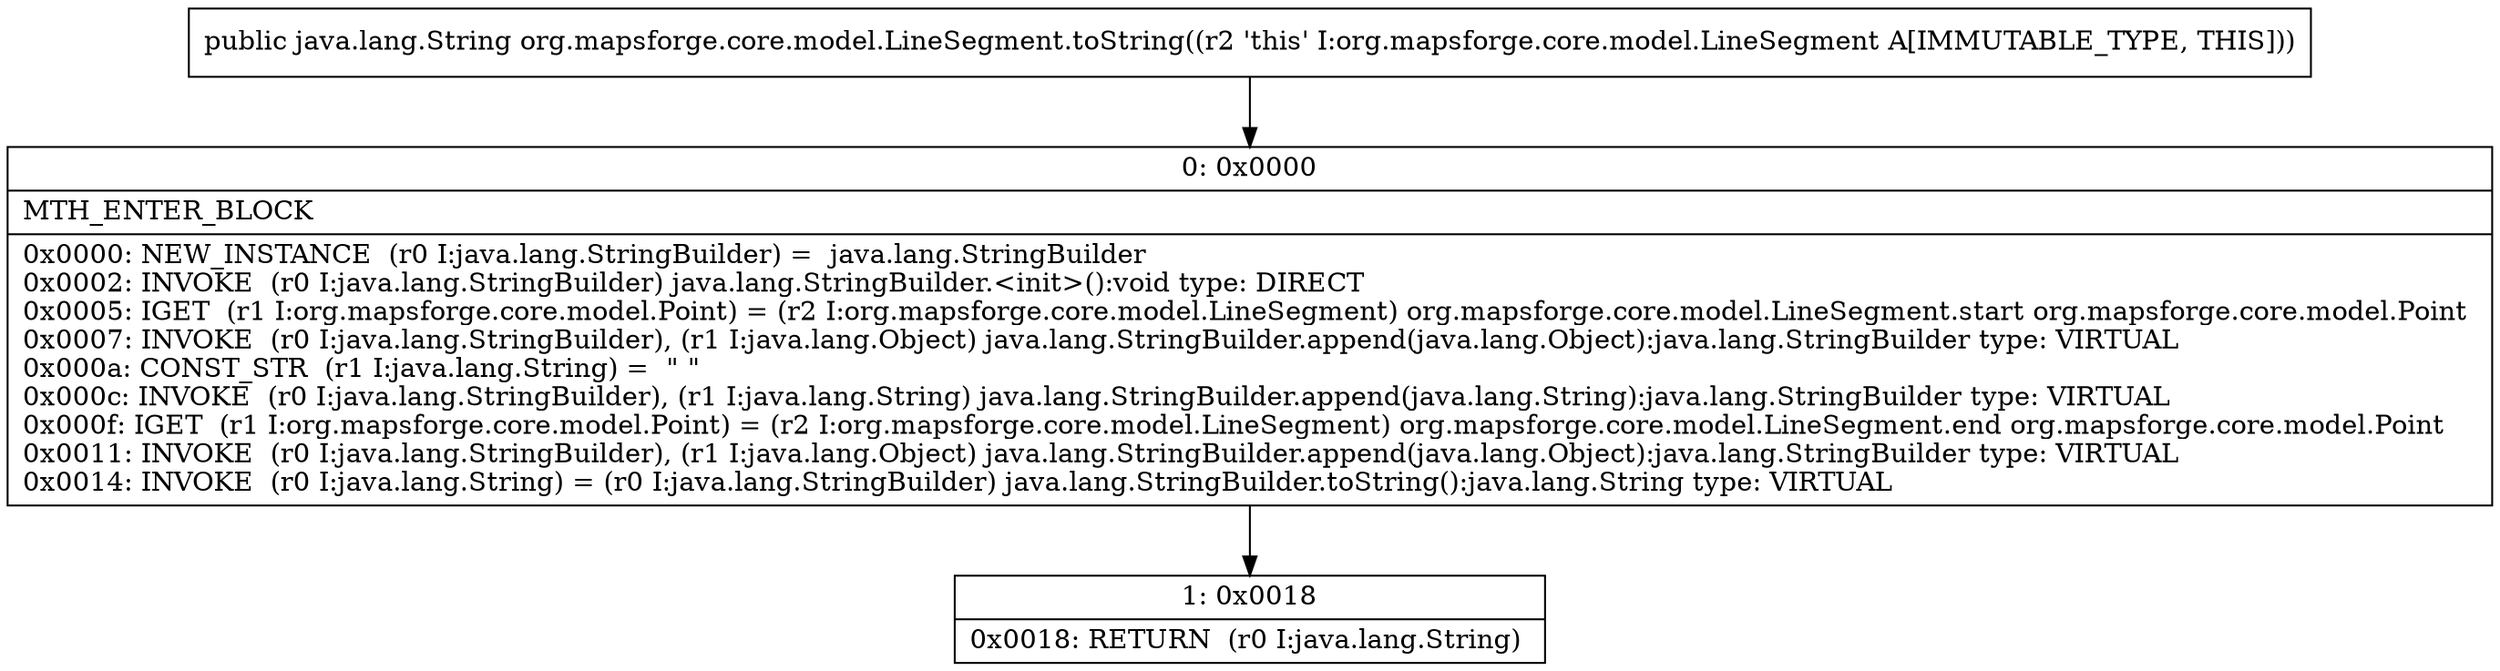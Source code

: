 digraph "CFG fororg.mapsforge.core.model.LineSegment.toString()Ljava\/lang\/String;" {
Node_0 [shape=record,label="{0\:\ 0x0000|MTH_ENTER_BLOCK\l|0x0000: NEW_INSTANCE  (r0 I:java.lang.StringBuilder) =  java.lang.StringBuilder \l0x0002: INVOKE  (r0 I:java.lang.StringBuilder) java.lang.StringBuilder.\<init\>():void type: DIRECT \l0x0005: IGET  (r1 I:org.mapsforge.core.model.Point) = (r2 I:org.mapsforge.core.model.LineSegment) org.mapsforge.core.model.LineSegment.start org.mapsforge.core.model.Point \l0x0007: INVOKE  (r0 I:java.lang.StringBuilder), (r1 I:java.lang.Object) java.lang.StringBuilder.append(java.lang.Object):java.lang.StringBuilder type: VIRTUAL \l0x000a: CONST_STR  (r1 I:java.lang.String) =  \" \" \l0x000c: INVOKE  (r0 I:java.lang.StringBuilder), (r1 I:java.lang.String) java.lang.StringBuilder.append(java.lang.String):java.lang.StringBuilder type: VIRTUAL \l0x000f: IGET  (r1 I:org.mapsforge.core.model.Point) = (r2 I:org.mapsforge.core.model.LineSegment) org.mapsforge.core.model.LineSegment.end org.mapsforge.core.model.Point \l0x0011: INVOKE  (r0 I:java.lang.StringBuilder), (r1 I:java.lang.Object) java.lang.StringBuilder.append(java.lang.Object):java.lang.StringBuilder type: VIRTUAL \l0x0014: INVOKE  (r0 I:java.lang.String) = (r0 I:java.lang.StringBuilder) java.lang.StringBuilder.toString():java.lang.String type: VIRTUAL \l}"];
Node_1 [shape=record,label="{1\:\ 0x0018|0x0018: RETURN  (r0 I:java.lang.String) \l}"];
MethodNode[shape=record,label="{public java.lang.String org.mapsforge.core.model.LineSegment.toString((r2 'this' I:org.mapsforge.core.model.LineSegment A[IMMUTABLE_TYPE, THIS])) }"];
MethodNode -> Node_0;
Node_0 -> Node_1;
}

